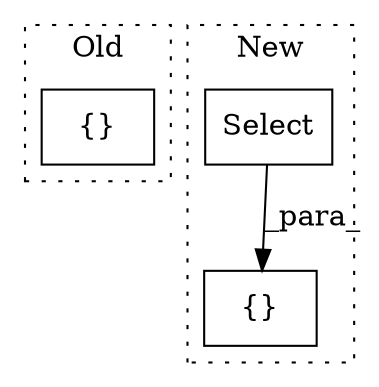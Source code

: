 digraph G {
subgraph cluster0 {
1 [label="{}" a="4" s="15808,16438" l="1,1" shape="box"];
label = "Old";
style="dotted";
}
subgraph cluster1 {
2 [label="Select" a="32" s="15347,15370" l="7,1" shape="box"];
3 [label="{}" a="4" s="15324,15470" l="1,1" shape="box"];
label = "New";
style="dotted";
}
2 -> 3 [label="_para_"];
}